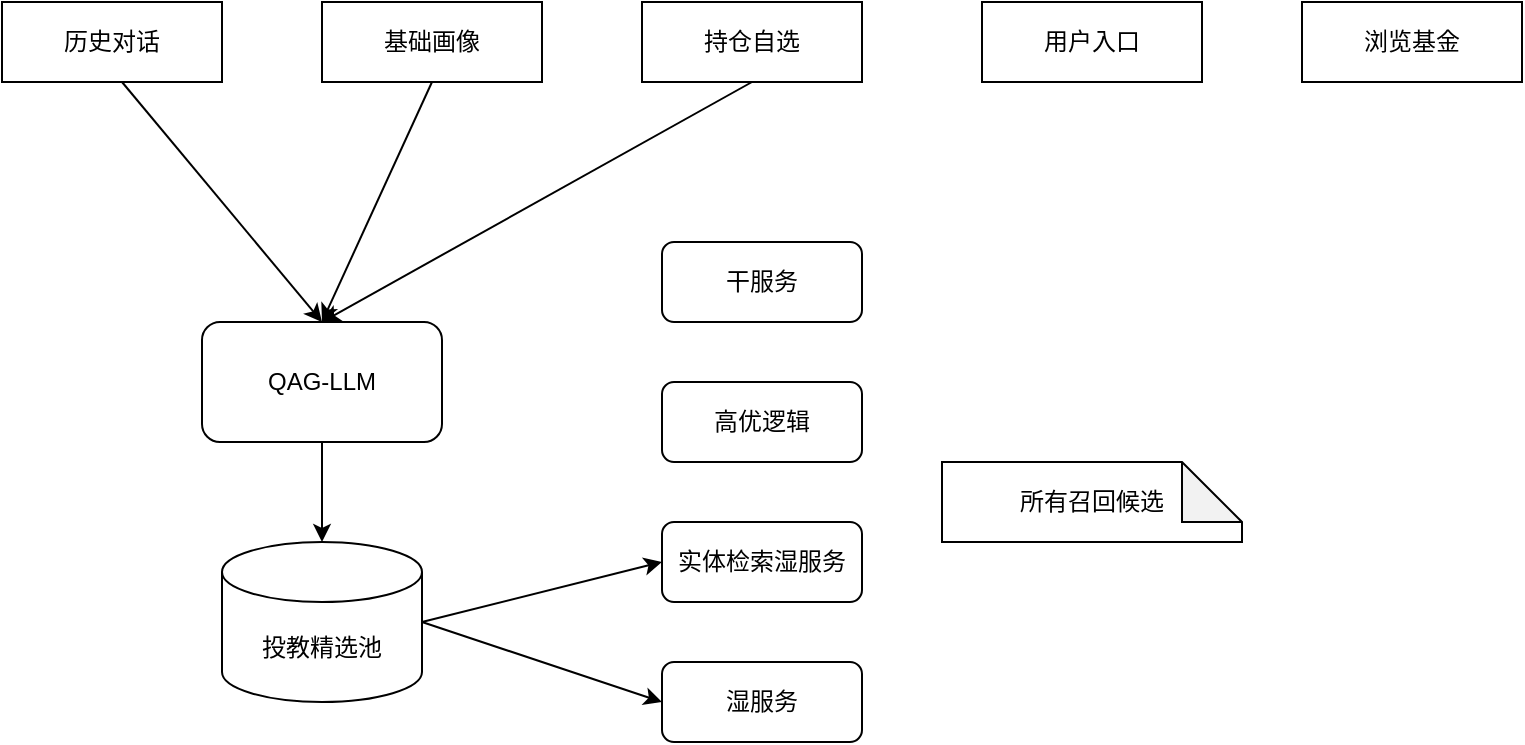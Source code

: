 <mxfile version="22.1.18" type="github">
  <diagram name="第 1 页" id="H1VFqY1DNV3ipqRKz4SX">
    <mxGraphModel dx="2074" dy="1180" grid="1" gridSize="10" guides="1" tooltips="1" connect="1" arrows="1" fold="1" page="1" pageScale="1" pageWidth="1200" pageHeight="500" math="0" shadow="0">
      <root>
        <mxCell id="0" />
        <mxCell id="1" parent="0" />
        <mxCell id="j9oZwhHx77YmGGIQyIxy-1" value="历史对话" style="rounded=0;whiteSpace=wrap;html=1;" vertex="1" parent="1">
          <mxGeometry x="140" y="40" width="110" height="40" as="geometry" />
        </mxCell>
        <mxCell id="j9oZwhHx77YmGGIQyIxy-2" value="持仓自选" style="rounded=0;whiteSpace=wrap;html=1;" vertex="1" parent="1">
          <mxGeometry x="460" y="40" width="110" height="40" as="geometry" />
        </mxCell>
        <mxCell id="j9oZwhHx77YmGGIQyIxy-3" value="基础画像" style="rounded=0;whiteSpace=wrap;html=1;" vertex="1" parent="1">
          <mxGeometry x="300" y="40" width="110" height="40" as="geometry" />
        </mxCell>
        <mxCell id="j9oZwhHx77YmGGIQyIxy-4" value="用户入口" style="rounded=0;whiteSpace=wrap;html=1;" vertex="1" parent="1">
          <mxGeometry x="630" y="40" width="110" height="40" as="geometry" />
        </mxCell>
        <mxCell id="j9oZwhHx77YmGGIQyIxy-5" value="浏览基金" style="rounded=0;whiteSpace=wrap;html=1;" vertex="1" parent="1">
          <mxGeometry x="790" y="40" width="110" height="40" as="geometry" />
        </mxCell>
        <mxCell id="j9oZwhHx77YmGGIQyIxy-16" value="" style="edgeStyle=orthogonalEdgeStyle;rounded=0;orthogonalLoop=1;jettySize=auto;html=1;" edge="1" parent="1" source="j9oZwhHx77YmGGIQyIxy-6" target="j9oZwhHx77YmGGIQyIxy-7">
          <mxGeometry relative="1" as="geometry" />
        </mxCell>
        <mxCell id="j9oZwhHx77YmGGIQyIxy-6" value="QAG-LLM" style="rounded=1;whiteSpace=wrap;html=1;" vertex="1" parent="1">
          <mxGeometry x="240" y="200" width="120" height="60" as="geometry" />
        </mxCell>
        <mxCell id="j9oZwhHx77YmGGIQyIxy-7" value="投教精选池" style="shape=cylinder3;whiteSpace=wrap;html=1;boundedLbl=1;backgroundOutline=1;size=15;" vertex="1" parent="1">
          <mxGeometry x="250" y="310" width="100" height="80" as="geometry" />
        </mxCell>
        <mxCell id="j9oZwhHx77YmGGIQyIxy-8" value="湿服务" style="rounded=1;whiteSpace=wrap;html=1;" vertex="1" parent="1">
          <mxGeometry x="470" y="370" width="100" height="40" as="geometry" />
        </mxCell>
        <mxCell id="j9oZwhHx77YmGGIQyIxy-9" value="实体检索湿服务" style="rounded=1;whiteSpace=wrap;html=1;" vertex="1" parent="1">
          <mxGeometry x="470" y="300" width="100" height="40" as="geometry" />
        </mxCell>
        <mxCell id="j9oZwhHx77YmGGIQyIxy-10" value="干服务" style="rounded=1;whiteSpace=wrap;html=1;" vertex="1" parent="1">
          <mxGeometry x="470" y="160" width="100" height="40" as="geometry" />
        </mxCell>
        <mxCell id="j9oZwhHx77YmGGIQyIxy-11" value="高优逻辑" style="rounded=1;whiteSpace=wrap;html=1;" vertex="1" parent="1">
          <mxGeometry x="470" y="230" width="100" height="40" as="geometry" />
        </mxCell>
        <mxCell id="j9oZwhHx77YmGGIQyIxy-12" value="所有召回候选" style="shape=note;whiteSpace=wrap;html=1;backgroundOutline=1;darkOpacity=0.05;" vertex="1" parent="1">
          <mxGeometry x="610" y="270" width="150" height="40" as="geometry" />
        </mxCell>
        <mxCell id="j9oZwhHx77YmGGIQyIxy-13" value="" style="endArrow=classic;html=1;rounded=0;entryX=0.5;entryY=0;entryDx=0;entryDy=0;" edge="1" parent="1" target="j9oZwhHx77YmGGIQyIxy-6">
          <mxGeometry width="50" height="50" relative="1" as="geometry">
            <mxPoint x="200" y="80" as="sourcePoint" />
            <mxPoint x="250" y="30" as="targetPoint" />
          </mxGeometry>
        </mxCell>
        <mxCell id="j9oZwhHx77YmGGIQyIxy-14" value="" style="endArrow=classic;html=1;rounded=0;exitX=0.5;exitY=1;exitDx=0;exitDy=0;" edge="1" parent="1" source="j9oZwhHx77YmGGIQyIxy-3">
          <mxGeometry width="50" height="50" relative="1" as="geometry">
            <mxPoint x="350" y="80" as="sourcePoint" />
            <mxPoint x="300" y="200" as="targetPoint" />
          </mxGeometry>
        </mxCell>
        <mxCell id="j9oZwhHx77YmGGIQyIxy-15" value="" style="endArrow=classic;html=1;rounded=0;exitX=0.5;exitY=1;exitDx=0;exitDy=0;" edge="1" parent="1" source="j9oZwhHx77YmGGIQyIxy-2">
          <mxGeometry width="50" height="50" relative="1" as="geometry">
            <mxPoint x="365" y="90" as="sourcePoint" />
            <mxPoint x="300" y="200" as="targetPoint" />
          </mxGeometry>
        </mxCell>
        <mxCell id="j9oZwhHx77YmGGIQyIxy-17" value="" style="endArrow=classic;html=1;rounded=0;entryX=0;entryY=0.5;entryDx=0;entryDy=0;" edge="1" parent="1" target="j9oZwhHx77YmGGIQyIxy-9">
          <mxGeometry width="50" height="50" relative="1" as="geometry">
            <mxPoint x="350" y="350" as="sourcePoint" />
            <mxPoint x="400" y="300" as="targetPoint" />
          </mxGeometry>
        </mxCell>
        <mxCell id="j9oZwhHx77YmGGIQyIxy-18" value="" style="endArrow=classic;html=1;rounded=0;entryX=0;entryY=0.5;entryDx=0;entryDy=0;" edge="1" parent="1" target="j9oZwhHx77YmGGIQyIxy-8">
          <mxGeometry width="50" height="50" relative="1" as="geometry">
            <mxPoint x="350" y="350" as="sourcePoint" />
            <mxPoint x="400" y="300" as="targetPoint" />
          </mxGeometry>
        </mxCell>
      </root>
    </mxGraphModel>
  </diagram>
</mxfile>
